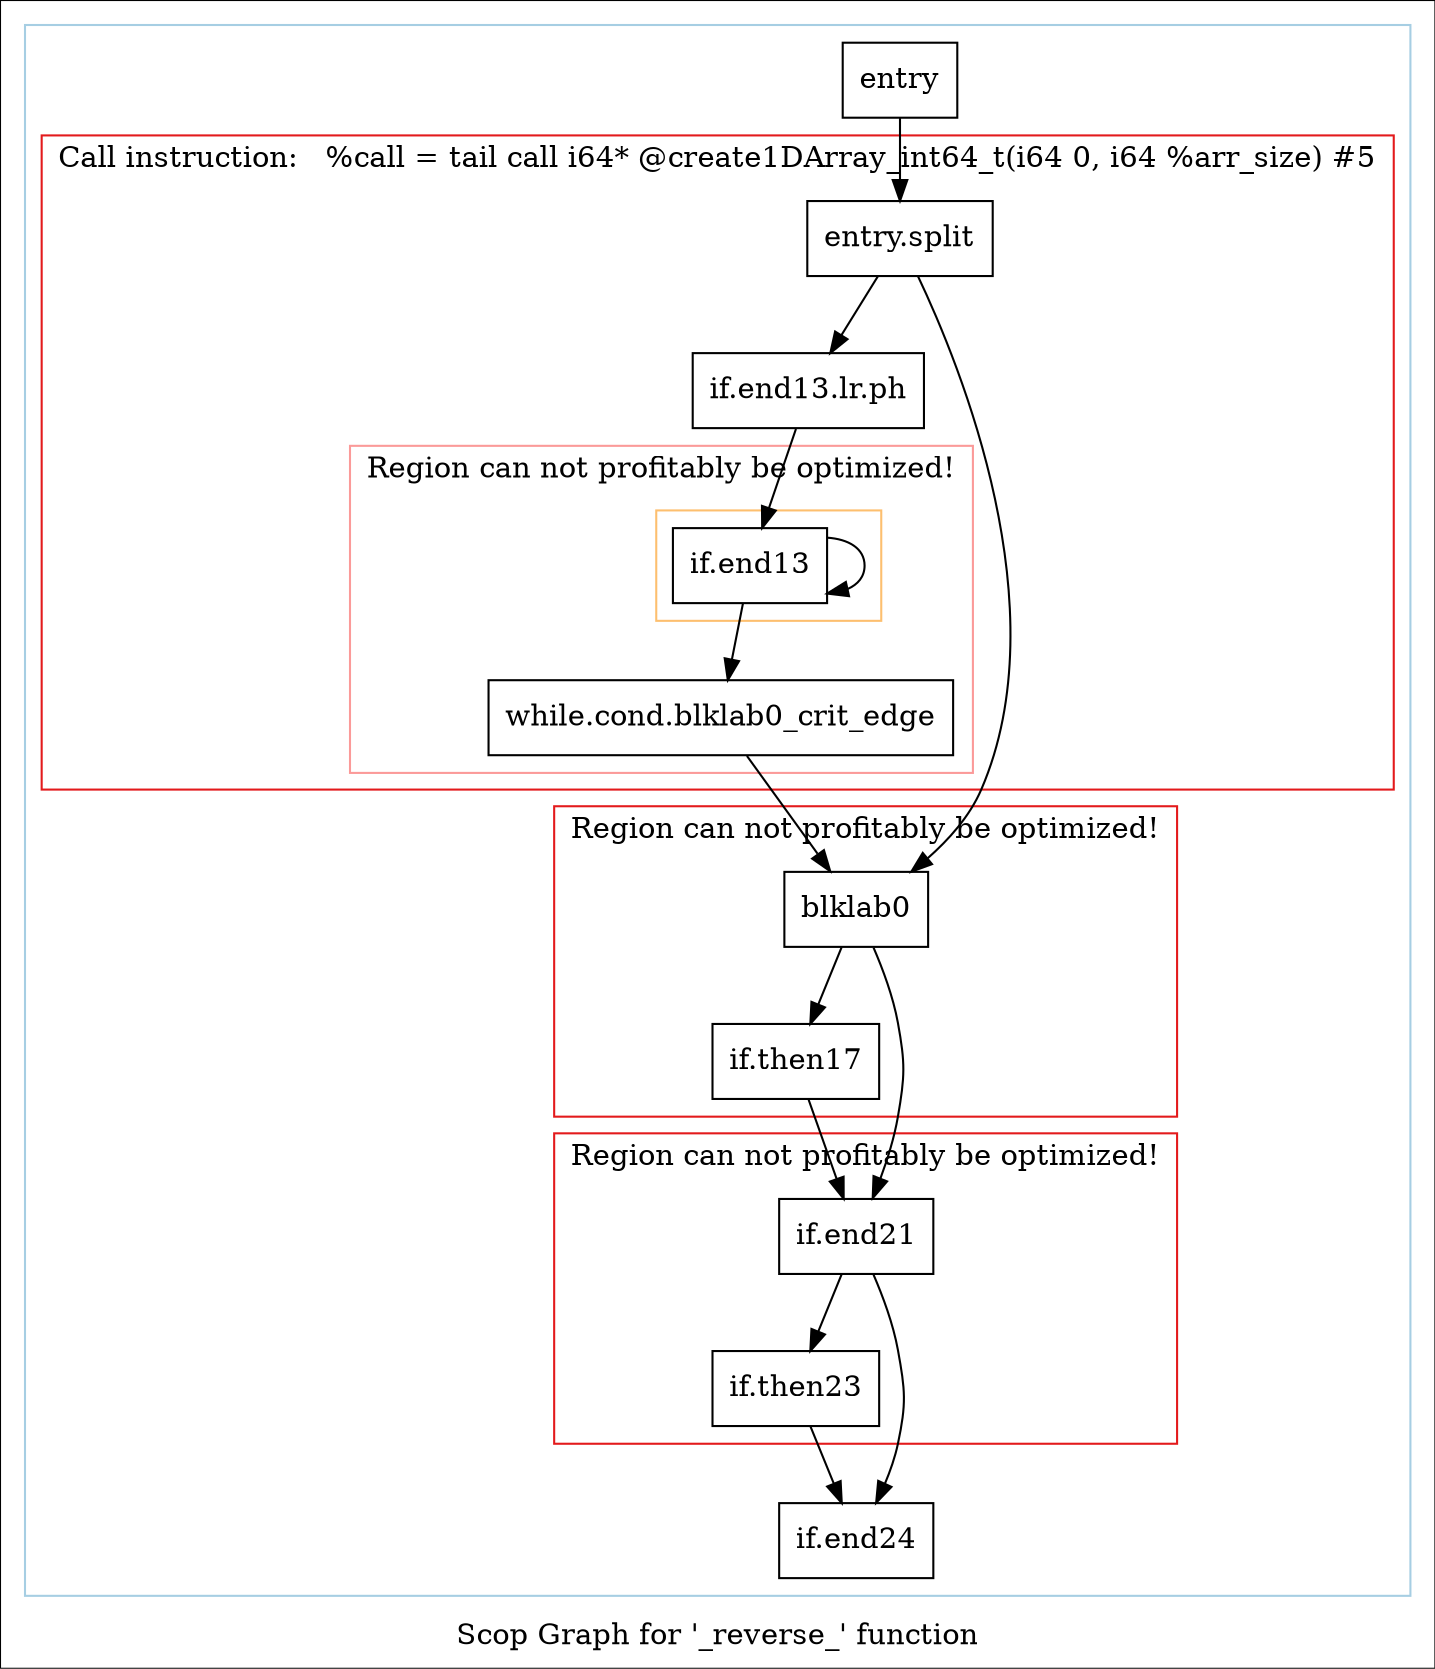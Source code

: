 digraph "Scop Graph for '_reverse_' function" {
	label="Scop Graph for '_reverse_' function";

	Node0xc53ff40 [shape=record,label="{entry}"];
	Node0xc53ff40 -> Node0xc546760;
	Node0xc546760 [shape=record,label="{entry.split}"];
	Node0xc546760 -> Node0xc530ca0;
	Node0xc546760 -> Node0xc541370;
	Node0xc530ca0 [shape=record,label="{blklab0}"];
	Node0xc530ca0 -> Node0xc34ec30;
	Node0xc530ca0 -> Node0xc52f1c0;
	Node0xc34ec30 [shape=record,label="{if.then17}"];
	Node0xc34ec30 -> Node0xc52f1c0;
	Node0xc52f1c0 [shape=record,label="{if.end21}"];
	Node0xc52f1c0 -> Node0xc52f220;
	Node0xc52f1c0 -> Node0xc559940;
	Node0xc52f220 [shape=record,label="{if.end24}"];
	Node0xc559940 [shape=record,label="{if.then23}"];
	Node0xc559940 -> Node0xc52f220;
	Node0xc541370 [shape=record,label="{if.end13.lr.ph}"];
	Node0xc541370 -> Node0xc5599a0;
	Node0xc5599a0 [shape=record,label="{if.end13}"];
	Node0xc5599a0 -> Node0xc540360;
	Node0xc5599a0 -> Node0xc5599a0[constraint=false];
	Node0xc540360 [shape=record,label="{while.cond.blklab0_crit_edge}"];
	Node0xc540360 -> Node0xc530ca0;
	colorscheme = "paired12"
        subgraph cluster_0xc52e650 {
          label = "";
          style = solid;
          color = 1
          subgraph cluster_0xc548540 {
            label = "Call instruction:   %call = tail call i64* @create1DArray_int64_t(i64 0, i64 %arr_size) #5";
            style = solid;
            color = 6
            subgraph cluster_0xc529c80 {
              label = "Region can not profitably be optimized!";
              style = solid;
              color = 5
              subgraph cluster_0xc5465c0 {
                label = "";
                style = solid;
                color = 7
                Node0xc5599a0;
              }
              Node0xc540360;
            }
            Node0xc546760;
            Node0xc541370;
          }
          subgraph cluster_0xc545210 {
            label = "Region can not profitably be optimized!";
            style = solid;
            color = 6
            Node0xc530ca0;
            Node0xc34ec30;
          }
          subgraph cluster_0xc541ae0 {
            label = "Region can not profitably be optimized!";
            style = solid;
            color = 6
            Node0xc52f1c0;
            Node0xc559940;
          }
          Node0xc53ff40;
          Node0xc52f220;
        }
}
